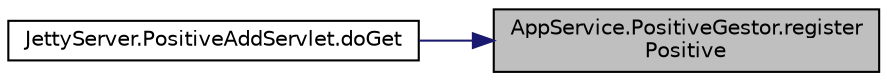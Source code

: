 digraph "AppService.PositiveGestor.registerPositive"
{
 // LATEX_PDF_SIZE
  edge [fontname="Helvetica",fontsize="10",labelfontname="Helvetica",labelfontsize="10"];
  node [fontname="Helvetica",fontsize="10",shape=record];
  rankdir="RL";
  Node1 [label="AppService.PositiveGestor.register\lPositive",height=0.2,width=0.4,color="black", fillcolor="grey75", style="filled", fontcolor="black",tooltip=" "];
  Node1 -> Node2 [dir="back",color="midnightblue",fontsize="10",style="solid",fontname="Helvetica"];
  Node2 [label="JettyServer.PositiveAddServlet.doGet",height=0.2,width=0.4,color="black", fillcolor="white", style="filled",URL="$class_jetty_server_1_1_positive_add_servlet.html#aa97237f9c84de6958b9bf679d3b0211f",tooltip=" "];
}
